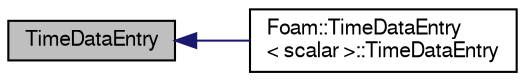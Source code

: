 digraph "TimeDataEntry"
{
  bgcolor="transparent";
  edge [fontname="FreeSans",fontsize="10",labelfontname="FreeSans",labelfontsize="10"];
  node [fontname="FreeSans",fontsize="10",shape=record];
  rankdir="LR";
  Node1 [label="TimeDataEntry",height=0.2,width=0.4,color="black", fillcolor="grey75", style="filled", fontcolor="black"];
  Node1 -> Node2 [dir="back",color="midnightblue",fontsize="10",style="solid",fontname="FreeSans"];
  Node2 [label="Foam::TimeDataEntry\l\< scalar \>::TimeDataEntry",height=0.2,width=0.4,color="black",URL="$a24058.html#a3f929902bb1deffac74fc171272d07ec",tooltip="Construct null from entry name. "];
}
